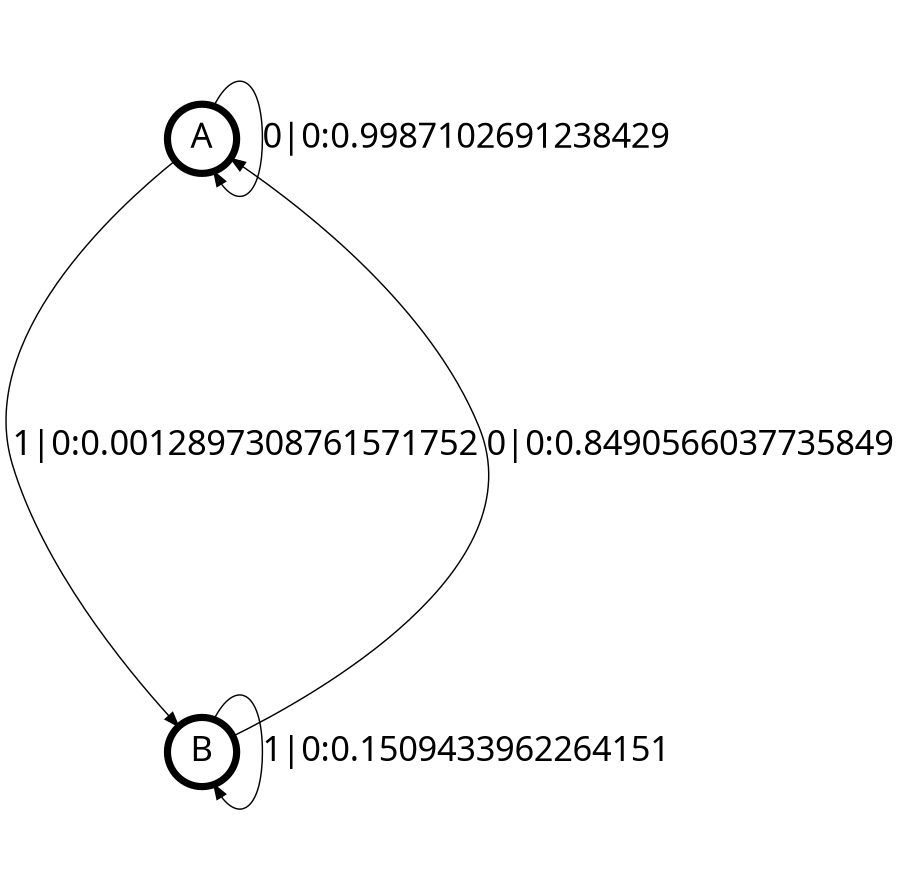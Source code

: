 digraph  {
size = "6,8.5";
ratio = "fill";
node
[shape = circle];
node [fontsize = 24];
node [penwidth = 5];
edge [fontsize = 24];
node [fontname = "CMU Serif Roman"];
graph [fontname = "CMU Serif Roman"];
edge [fontname = "CMU Serif Roman"];
A -> A [label = "0|0:0.9987102691238429\l"];
A -> B [label = "1|0:0.0012897308761571752\l"];
B -> A [label = "0|0:0.8490566037735849\l"];
B -> B [label = "1|0:0.1509433962264151\l"];
}